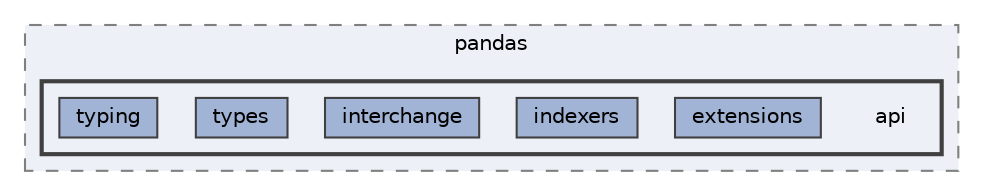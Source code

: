 digraph "/home/jam/Research/IRES-2025/dev/src/llm-scripts/testing/hypothesis-testing/hyp-env/lib/python3.12/site-packages/pandas/api"
{
 // LATEX_PDF_SIZE
  bgcolor="transparent";
  edge [fontname=Helvetica,fontsize=10,labelfontname=Helvetica,labelfontsize=10];
  node [fontname=Helvetica,fontsize=10,shape=box,height=0.2,width=0.4];
  compound=true
  subgraph clusterdir_5c0b22d2391c9e6a1f2a40dde4e8dc94 {
    graph [ bgcolor="#edf0f7", pencolor="grey50", label="pandas", fontname=Helvetica,fontsize=10 style="filled,dashed", URL="dir_5c0b22d2391c9e6a1f2a40dde4e8dc94.html",tooltip=""]
  subgraph clusterdir_b5fee4de47b69cb98395065f0ad689d5 {
    graph [ bgcolor="#edf0f7", pencolor="grey25", label="", fontname=Helvetica,fontsize=10 style="filled,bold", URL="dir_b5fee4de47b69cb98395065f0ad689d5.html",tooltip=""]
    dir_b5fee4de47b69cb98395065f0ad689d5 [shape=plaintext, label="api"];
  dir_88a2822c91b9e2aaf0c5dca4f700ecc9 [label="extensions", fillcolor="#a2b4d6", color="grey25", style="filled", URL="dir_88a2822c91b9e2aaf0c5dca4f700ecc9.html",tooltip=""];
  dir_2343b4331448943b7f3a8b8a6dd61009 [label="indexers", fillcolor="#a2b4d6", color="grey25", style="filled", URL="dir_2343b4331448943b7f3a8b8a6dd61009.html",tooltip=""];
  dir_d32a0f052739afde0025ea93005f16a6 [label="interchange", fillcolor="#a2b4d6", color="grey25", style="filled", URL="dir_d32a0f052739afde0025ea93005f16a6.html",tooltip=""];
  dir_70321341fc6f25e80ab0c68b6057b953 [label="types", fillcolor="#a2b4d6", color="grey25", style="filled", URL="dir_70321341fc6f25e80ab0c68b6057b953.html",tooltip=""];
  dir_9488200fe42e207c22930fd0b2f6559e [label="typing", fillcolor="#a2b4d6", color="grey25", style="filled", URL="dir_9488200fe42e207c22930fd0b2f6559e.html",tooltip=""];
  }
  }
}
